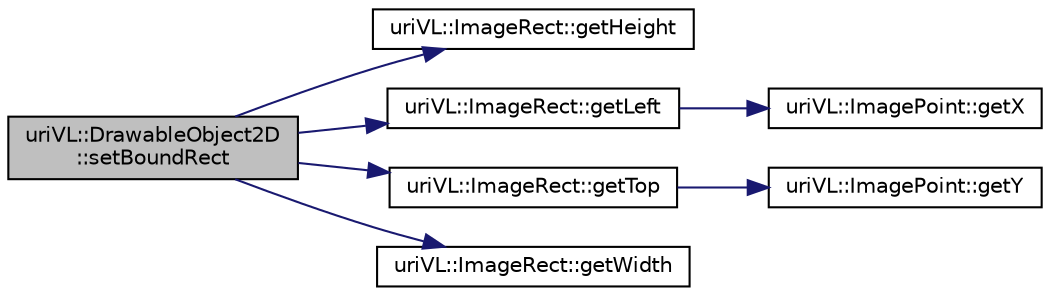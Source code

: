 digraph "uriVL::DrawableObject2D::setBoundRect"
{
  edge [fontname="Helvetica",fontsize="10",labelfontname="Helvetica",labelfontsize="10"];
  node [fontname="Helvetica",fontsize="10",shape=record];
  rankdir="LR";
  Node1 [label="uriVL::DrawableObject2D\l::setBoundRect",height=0.2,width=0.4,color="black", fillcolor="grey75", style="filled", fontcolor="black"];
  Node1 -> Node2 [color="midnightblue",fontsize="10",style="solid",fontname="Helvetica"];
  Node2 [label="uriVL::ImageRect::getHeight",height=0.2,width=0.4,color="black", fillcolor="white", style="filled",URL="$classuriVL_1_1ImageRect.html#aa757d85ab5d5230bc0ca53f5960e14f3",tooltip="Returns the height of the rectangle. "];
  Node1 -> Node3 [color="midnightblue",fontsize="10",style="solid",fontname="Helvetica"];
  Node3 [label="uriVL::ImageRect::getLeft",height=0.2,width=0.4,color="black", fillcolor="white", style="filled",URL="$classuriVL_1_1ImageRect.html#a38bd531df6bd6c4892bca1a690feda13",tooltip="Returns the minimum x coordinate of the rectangle. "];
  Node3 -> Node4 [color="midnightblue",fontsize="10",style="solid",fontname="Helvetica"];
  Node4 [label="uriVL::ImagePoint::getX",height=0.2,width=0.4,color="black", fillcolor="white", style="filled",URL="$classuriVL_1_1ImagePoint.html#a4845eb34e164c8dffd9b366cf61f3f5b",tooltip="Returns the point&#39;s x coordinate. "];
  Node1 -> Node5 [color="midnightblue",fontsize="10",style="solid",fontname="Helvetica"];
  Node5 [label="uriVL::ImageRect::getTop",height=0.2,width=0.4,color="black", fillcolor="white", style="filled",URL="$classuriVL_1_1ImageRect.html#a2715b0a7b291354fd839a95ece0e0aba",tooltip="Returns the minimum y coordinate of the rectangle. "];
  Node5 -> Node6 [color="midnightblue",fontsize="10",style="solid",fontname="Helvetica"];
  Node6 [label="uriVL::ImagePoint::getY",height=0.2,width=0.4,color="black", fillcolor="white", style="filled",URL="$classuriVL_1_1ImagePoint.html#a4edda1ad5b1f3b39db3ac200dfddf016",tooltip="Returns the point&#39;s y coordinate. "];
  Node1 -> Node7 [color="midnightblue",fontsize="10",style="solid",fontname="Helvetica"];
  Node7 [label="uriVL::ImageRect::getWidth",height=0.2,width=0.4,color="black", fillcolor="white", style="filled",URL="$classuriVL_1_1ImageRect.html#a1081dc6f638b33ebf30d0a43d51289ef",tooltip="Returns the width of the rectangle. "];
}
